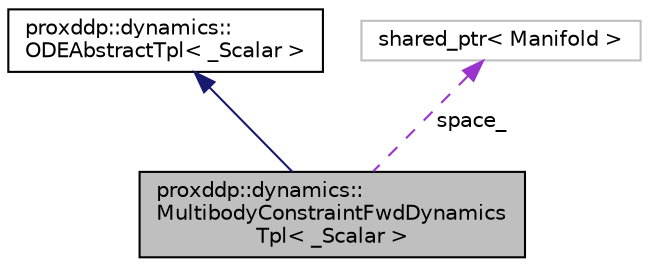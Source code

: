 digraph "proxddp::dynamics::MultibodyConstraintFwdDynamicsTpl&lt; _Scalar &gt;"
{
 // LATEX_PDF_SIZE
  bgcolor="transparent";
  edge [fontname="Helvetica",fontsize="10",labelfontname="Helvetica",labelfontsize="10"];
  node [fontname="Helvetica",fontsize="10",shape=record];
  Node1 [label="proxddp::dynamics::\lMultibodyConstraintFwdDynamics\lTpl\< _Scalar \>",height=0.2,width=0.4,color="black", fillcolor="grey75", style="filled", fontcolor="black",tooltip="Constraint multibody forward dynamics, using Pinocchio."];
  Node2 -> Node1 [dir="back",color="midnightblue",fontsize="10",style="solid",fontname="Helvetica"];
  Node2 [label="proxddp::dynamics::\lODEAbstractTpl\< _Scalar \>",height=0.2,width=0.4,color="black",URL="$structproxddp_1_1dynamics_1_1ODEAbstractTpl.html",tooltip="Base class for ODE dynamics ."];
  Node3 -> Node1 [dir="back",color="darkorchid3",fontsize="10",style="dashed",label=" space_" ,fontname="Helvetica"];
  Node3 [label="shared_ptr\< Manifold \>",height=0.2,width=0.4,color="grey75",tooltip=" "];
}
